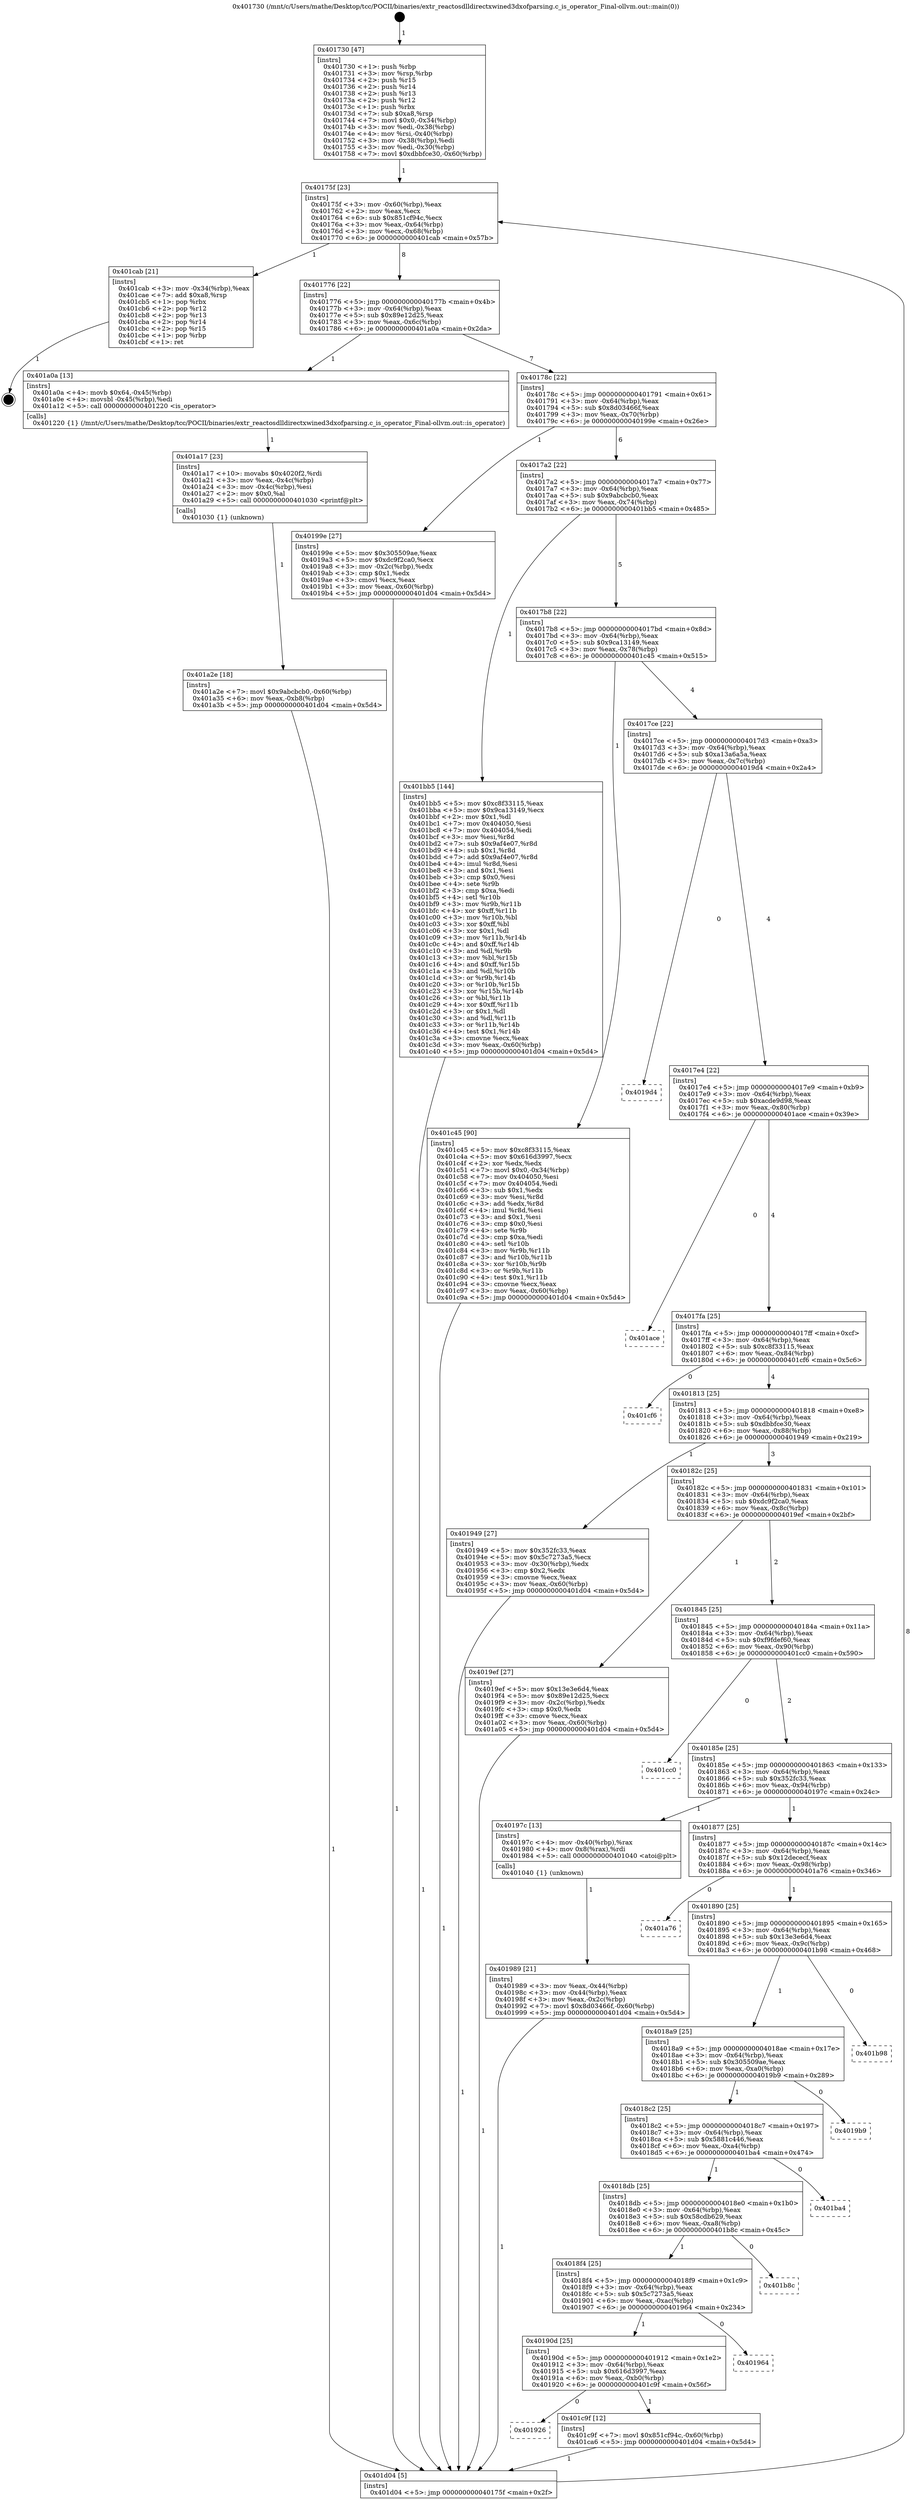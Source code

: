 digraph "0x401730" {
  label = "0x401730 (/mnt/c/Users/mathe/Desktop/tcc/POCII/binaries/extr_reactosdlldirectxwined3dxofparsing.c_is_operator_Final-ollvm.out::main(0))"
  labelloc = "t"
  node[shape=record]

  Entry [label="",width=0.3,height=0.3,shape=circle,fillcolor=black,style=filled]
  "0x40175f" [label="{
     0x40175f [23]\l
     | [instrs]\l
     &nbsp;&nbsp;0x40175f \<+3\>: mov -0x60(%rbp),%eax\l
     &nbsp;&nbsp;0x401762 \<+2\>: mov %eax,%ecx\l
     &nbsp;&nbsp;0x401764 \<+6\>: sub $0x851cf94c,%ecx\l
     &nbsp;&nbsp;0x40176a \<+3\>: mov %eax,-0x64(%rbp)\l
     &nbsp;&nbsp;0x40176d \<+3\>: mov %ecx,-0x68(%rbp)\l
     &nbsp;&nbsp;0x401770 \<+6\>: je 0000000000401cab \<main+0x57b\>\l
  }"]
  "0x401cab" [label="{
     0x401cab [21]\l
     | [instrs]\l
     &nbsp;&nbsp;0x401cab \<+3\>: mov -0x34(%rbp),%eax\l
     &nbsp;&nbsp;0x401cae \<+7\>: add $0xa8,%rsp\l
     &nbsp;&nbsp;0x401cb5 \<+1\>: pop %rbx\l
     &nbsp;&nbsp;0x401cb6 \<+2\>: pop %r12\l
     &nbsp;&nbsp;0x401cb8 \<+2\>: pop %r13\l
     &nbsp;&nbsp;0x401cba \<+2\>: pop %r14\l
     &nbsp;&nbsp;0x401cbc \<+2\>: pop %r15\l
     &nbsp;&nbsp;0x401cbe \<+1\>: pop %rbp\l
     &nbsp;&nbsp;0x401cbf \<+1\>: ret\l
  }"]
  "0x401776" [label="{
     0x401776 [22]\l
     | [instrs]\l
     &nbsp;&nbsp;0x401776 \<+5\>: jmp 000000000040177b \<main+0x4b\>\l
     &nbsp;&nbsp;0x40177b \<+3\>: mov -0x64(%rbp),%eax\l
     &nbsp;&nbsp;0x40177e \<+5\>: sub $0x89e12d25,%eax\l
     &nbsp;&nbsp;0x401783 \<+3\>: mov %eax,-0x6c(%rbp)\l
     &nbsp;&nbsp;0x401786 \<+6\>: je 0000000000401a0a \<main+0x2da\>\l
  }"]
  Exit [label="",width=0.3,height=0.3,shape=circle,fillcolor=black,style=filled,peripheries=2]
  "0x401a0a" [label="{
     0x401a0a [13]\l
     | [instrs]\l
     &nbsp;&nbsp;0x401a0a \<+4\>: movb $0x64,-0x45(%rbp)\l
     &nbsp;&nbsp;0x401a0e \<+4\>: movsbl -0x45(%rbp),%edi\l
     &nbsp;&nbsp;0x401a12 \<+5\>: call 0000000000401220 \<is_operator\>\l
     | [calls]\l
     &nbsp;&nbsp;0x401220 \{1\} (/mnt/c/Users/mathe/Desktop/tcc/POCII/binaries/extr_reactosdlldirectxwined3dxofparsing.c_is_operator_Final-ollvm.out::is_operator)\l
  }"]
  "0x40178c" [label="{
     0x40178c [22]\l
     | [instrs]\l
     &nbsp;&nbsp;0x40178c \<+5\>: jmp 0000000000401791 \<main+0x61\>\l
     &nbsp;&nbsp;0x401791 \<+3\>: mov -0x64(%rbp),%eax\l
     &nbsp;&nbsp;0x401794 \<+5\>: sub $0x8d03466f,%eax\l
     &nbsp;&nbsp;0x401799 \<+3\>: mov %eax,-0x70(%rbp)\l
     &nbsp;&nbsp;0x40179c \<+6\>: je 000000000040199e \<main+0x26e\>\l
  }"]
  "0x401926" [label="{
     0x401926\l
  }", style=dashed]
  "0x40199e" [label="{
     0x40199e [27]\l
     | [instrs]\l
     &nbsp;&nbsp;0x40199e \<+5\>: mov $0x305509ae,%eax\l
     &nbsp;&nbsp;0x4019a3 \<+5\>: mov $0xdc9f2ca0,%ecx\l
     &nbsp;&nbsp;0x4019a8 \<+3\>: mov -0x2c(%rbp),%edx\l
     &nbsp;&nbsp;0x4019ab \<+3\>: cmp $0x1,%edx\l
     &nbsp;&nbsp;0x4019ae \<+3\>: cmovl %ecx,%eax\l
     &nbsp;&nbsp;0x4019b1 \<+3\>: mov %eax,-0x60(%rbp)\l
     &nbsp;&nbsp;0x4019b4 \<+5\>: jmp 0000000000401d04 \<main+0x5d4\>\l
  }"]
  "0x4017a2" [label="{
     0x4017a2 [22]\l
     | [instrs]\l
     &nbsp;&nbsp;0x4017a2 \<+5\>: jmp 00000000004017a7 \<main+0x77\>\l
     &nbsp;&nbsp;0x4017a7 \<+3\>: mov -0x64(%rbp),%eax\l
     &nbsp;&nbsp;0x4017aa \<+5\>: sub $0x9abcbcb0,%eax\l
     &nbsp;&nbsp;0x4017af \<+3\>: mov %eax,-0x74(%rbp)\l
     &nbsp;&nbsp;0x4017b2 \<+6\>: je 0000000000401bb5 \<main+0x485\>\l
  }"]
  "0x401c9f" [label="{
     0x401c9f [12]\l
     | [instrs]\l
     &nbsp;&nbsp;0x401c9f \<+7\>: movl $0x851cf94c,-0x60(%rbp)\l
     &nbsp;&nbsp;0x401ca6 \<+5\>: jmp 0000000000401d04 \<main+0x5d4\>\l
  }"]
  "0x401bb5" [label="{
     0x401bb5 [144]\l
     | [instrs]\l
     &nbsp;&nbsp;0x401bb5 \<+5\>: mov $0xc8f33115,%eax\l
     &nbsp;&nbsp;0x401bba \<+5\>: mov $0x9ca13149,%ecx\l
     &nbsp;&nbsp;0x401bbf \<+2\>: mov $0x1,%dl\l
     &nbsp;&nbsp;0x401bc1 \<+7\>: mov 0x404050,%esi\l
     &nbsp;&nbsp;0x401bc8 \<+7\>: mov 0x404054,%edi\l
     &nbsp;&nbsp;0x401bcf \<+3\>: mov %esi,%r8d\l
     &nbsp;&nbsp;0x401bd2 \<+7\>: sub $0x9af4e07,%r8d\l
     &nbsp;&nbsp;0x401bd9 \<+4\>: sub $0x1,%r8d\l
     &nbsp;&nbsp;0x401bdd \<+7\>: add $0x9af4e07,%r8d\l
     &nbsp;&nbsp;0x401be4 \<+4\>: imul %r8d,%esi\l
     &nbsp;&nbsp;0x401be8 \<+3\>: and $0x1,%esi\l
     &nbsp;&nbsp;0x401beb \<+3\>: cmp $0x0,%esi\l
     &nbsp;&nbsp;0x401bee \<+4\>: sete %r9b\l
     &nbsp;&nbsp;0x401bf2 \<+3\>: cmp $0xa,%edi\l
     &nbsp;&nbsp;0x401bf5 \<+4\>: setl %r10b\l
     &nbsp;&nbsp;0x401bf9 \<+3\>: mov %r9b,%r11b\l
     &nbsp;&nbsp;0x401bfc \<+4\>: xor $0xff,%r11b\l
     &nbsp;&nbsp;0x401c00 \<+3\>: mov %r10b,%bl\l
     &nbsp;&nbsp;0x401c03 \<+3\>: xor $0xff,%bl\l
     &nbsp;&nbsp;0x401c06 \<+3\>: xor $0x1,%dl\l
     &nbsp;&nbsp;0x401c09 \<+3\>: mov %r11b,%r14b\l
     &nbsp;&nbsp;0x401c0c \<+4\>: and $0xff,%r14b\l
     &nbsp;&nbsp;0x401c10 \<+3\>: and %dl,%r9b\l
     &nbsp;&nbsp;0x401c13 \<+3\>: mov %bl,%r15b\l
     &nbsp;&nbsp;0x401c16 \<+4\>: and $0xff,%r15b\l
     &nbsp;&nbsp;0x401c1a \<+3\>: and %dl,%r10b\l
     &nbsp;&nbsp;0x401c1d \<+3\>: or %r9b,%r14b\l
     &nbsp;&nbsp;0x401c20 \<+3\>: or %r10b,%r15b\l
     &nbsp;&nbsp;0x401c23 \<+3\>: xor %r15b,%r14b\l
     &nbsp;&nbsp;0x401c26 \<+3\>: or %bl,%r11b\l
     &nbsp;&nbsp;0x401c29 \<+4\>: xor $0xff,%r11b\l
     &nbsp;&nbsp;0x401c2d \<+3\>: or $0x1,%dl\l
     &nbsp;&nbsp;0x401c30 \<+3\>: and %dl,%r11b\l
     &nbsp;&nbsp;0x401c33 \<+3\>: or %r11b,%r14b\l
     &nbsp;&nbsp;0x401c36 \<+4\>: test $0x1,%r14b\l
     &nbsp;&nbsp;0x401c3a \<+3\>: cmovne %ecx,%eax\l
     &nbsp;&nbsp;0x401c3d \<+3\>: mov %eax,-0x60(%rbp)\l
     &nbsp;&nbsp;0x401c40 \<+5\>: jmp 0000000000401d04 \<main+0x5d4\>\l
  }"]
  "0x4017b8" [label="{
     0x4017b8 [22]\l
     | [instrs]\l
     &nbsp;&nbsp;0x4017b8 \<+5\>: jmp 00000000004017bd \<main+0x8d\>\l
     &nbsp;&nbsp;0x4017bd \<+3\>: mov -0x64(%rbp),%eax\l
     &nbsp;&nbsp;0x4017c0 \<+5\>: sub $0x9ca13149,%eax\l
     &nbsp;&nbsp;0x4017c5 \<+3\>: mov %eax,-0x78(%rbp)\l
     &nbsp;&nbsp;0x4017c8 \<+6\>: je 0000000000401c45 \<main+0x515\>\l
  }"]
  "0x40190d" [label="{
     0x40190d [25]\l
     | [instrs]\l
     &nbsp;&nbsp;0x40190d \<+5\>: jmp 0000000000401912 \<main+0x1e2\>\l
     &nbsp;&nbsp;0x401912 \<+3\>: mov -0x64(%rbp),%eax\l
     &nbsp;&nbsp;0x401915 \<+5\>: sub $0x616d3997,%eax\l
     &nbsp;&nbsp;0x40191a \<+6\>: mov %eax,-0xb0(%rbp)\l
     &nbsp;&nbsp;0x401920 \<+6\>: je 0000000000401c9f \<main+0x56f\>\l
  }"]
  "0x401c45" [label="{
     0x401c45 [90]\l
     | [instrs]\l
     &nbsp;&nbsp;0x401c45 \<+5\>: mov $0xc8f33115,%eax\l
     &nbsp;&nbsp;0x401c4a \<+5\>: mov $0x616d3997,%ecx\l
     &nbsp;&nbsp;0x401c4f \<+2\>: xor %edx,%edx\l
     &nbsp;&nbsp;0x401c51 \<+7\>: movl $0x0,-0x34(%rbp)\l
     &nbsp;&nbsp;0x401c58 \<+7\>: mov 0x404050,%esi\l
     &nbsp;&nbsp;0x401c5f \<+7\>: mov 0x404054,%edi\l
     &nbsp;&nbsp;0x401c66 \<+3\>: sub $0x1,%edx\l
     &nbsp;&nbsp;0x401c69 \<+3\>: mov %esi,%r8d\l
     &nbsp;&nbsp;0x401c6c \<+3\>: add %edx,%r8d\l
     &nbsp;&nbsp;0x401c6f \<+4\>: imul %r8d,%esi\l
     &nbsp;&nbsp;0x401c73 \<+3\>: and $0x1,%esi\l
     &nbsp;&nbsp;0x401c76 \<+3\>: cmp $0x0,%esi\l
     &nbsp;&nbsp;0x401c79 \<+4\>: sete %r9b\l
     &nbsp;&nbsp;0x401c7d \<+3\>: cmp $0xa,%edi\l
     &nbsp;&nbsp;0x401c80 \<+4\>: setl %r10b\l
     &nbsp;&nbsp;0x401c84 \<+3\>: mov %r9b,%r11b\l
     &nbsp;&nbsp;0x401c87 \<+3\>: and %r10b,%r11b\l
     &nbsp;&nbsp;0x401c8a \<+3\>: xor %r10b,%r9b\l
     &nbsp;&nbsp;0x401c8d \<+3\>: or %r9b,%r11b\l
     &nbsp;&nbsp;0x401c90 \<+4\>: test $0x1,%r11b\l
     &nbsp;&nbsp;0x401c94 \<+3\>: cmovne %ecx,%eax\l
     &nbsp;&nbsp;0x401c97 \<+3\>: mov %eax,-0x60(%rbp)\l
     &nbsp;&nbsp;0x401c9a \<+5\>: jmp 0000000000401d04 \<main+0x5d4\>\l
  }"]
  "0x4017ce" [label="{
     0x4017ce [22]\l
     | [instrs]\l
     &nbsp;&nbsp;0x4017ce \<+5\>: jmp 00000000004017d3 \<main+0xa3\>\l
     &nbsp;&nbsp;0x4017d3 \<+3\>: mov -0x64(%rbp),%eax\l
     &nbsp;&nbsp;0x4017d6 \<+5\>: sub $0xa13a6a5a,%eax\l
     &nbsp;&nbsp;0x4017db \<+3\>: mov %eax,-0x7c(%rbp)\l
     &nbsp;&nbsp;0x4017de \<+6\>: je 00000000004019d4 \<main+0x2a4\>\l
  }"]
  "0x401964" [label="{
     0x401964\l
  }", style=dashed]
  "0x4019d4" [label="{
     0x4019d4\l
  }", style=dashed]
  "0x4017e4" [label="{
     0x4017e4 [22]\l
     | [instrs]\l
     &nbsp;&nbsp;0x4017e4 \<+5\>: jmp 00000000004017e9 \<main+0xb9\>\l
     &nbsp;&nbsp;0x4017e9 \<+3\>: mov -0x64(%rbp),%eax\l
     &nbsp;&nbsp;0x4017ec \<+5\>: sub $0xacde9d98,%eax\l
     &nbsp;&nbsp;0x4017f1 \<+3\>: mov %eax,-0x80(%rbp)\l
     &nbsp;&nbsp;0x4017f4 \<+6\>: je 0000000000401ace \<main+0x39e\>\l
  }"]
  "0x4018f4" [label="{
     0x4018f4 [25]\l
     | [instrs]\l
     &nbsp;&nbsp;0x4018f4 \<+5\>: jmp 00000000004018f9 \<main+0x1c9\>\l
     &nbsp;&nbsp;0x4018f9 \<+3\>: mov -0x64(%rbp),%eax\l
     &nbsp;&nbsp;0x4018fc \<+5\>: sub $0x5c7273a5,%eax\l
     &nbsp;&nbsp;0x401901 \<+6\>: mov %eax,-0xac(%rbp)\l
     &nbsp;&nbsp;0x401907 \<+6\>: je 0000000000401964 \<main+0x234\>\l
  }"]
  "0x401ace" [label="{
     0x401ace\l
  }", style=dashed]
  "0x4017fa" [label="{
     0x4017fa [25]\l
     | [instrs]\l
     &nbsp;&nbsp;0x4017fa \<+5\>: jmp 00000000004017ff \<main+0xcf\>\l
     &nbsp;&nbsp;0x4017ff \<+3\>: mov -0x64(%rbp),%eax\l
     &nbsp;&nbsp;0x401802 \<+5\>: sub $0xc8f33115,%eax\l
     &nbsp;&nbsp;0x401807 \<+6\>: mov %eax,-0x84(%rbp)\l
     &nbsp;&nbsp;0x40180d \<+6\>: je 0000000000401cf6 \<main+0x5c6\>\l
  }"]
  "0x401b8c" [label="{
     0x401b8c\l
  }", style=dashed]
  "0x401cf6" [label="{
     0x401cf6\l
  }", style=dashed]
  "0x401813" [label="{
     0x401813 [25]\l
     | [instrs]\l
     &nbsp;&nbsp;0x401813 \<+5\>: jmp 0000000000401818 \<main+0xe8\>\l
     &nbsp;&nbsp;0x401818 \<+3\>: mov -0x64(%rbp),%eax\l
     &nbsp;&nbsp;0x40181b \<+5\>: sub $0xdbbfce30,%eax\l
     &nbsp;&nbsp;0x401820 \<+6\>: mov %eax,-0x88(%rbp)\l
     &nbsp;&nbsp;0x401826 \<+6\>: je 0000000000401949 \<main+0x219\>\l
  }"]
  "0x4018db" [label="{
     0x4018db [25]\l
     | [instrs]\l
     &nbsp;&nbsp;0x4018db \<+5\>: jmp 00000000004018e0 \<main+0x1b0\>\l
     &nbsp;&nbsp;0x4018e0 \<+3\>: mov -0x64(%rbp),%eax\l
     &nbsp;&nbsp;0x4018e3 \<+5\>: sub $0x58cdb629,%eax\l
     &nbsp;&nbsp;0x4018e8 \<+6\>: mov %eax,-0xa8(%rbp)\l
     &nbsp;&nbsp;0x4018ee \<+6\>: je 0000000000401b8c \<main+0x45c\>\l
  }"]
  "0x401949" [label="{
     0x401949 [27]\l
     | [instrs]\l
     &nbsp;&nbsp;0x401949 \<+5\>: mov $0x352fc33,%eax\l
     &nbsp;&nbsp;0x40194e \<+5\>: mov $0x5c7273a5,%ecx\l
     &nbsp;&nbsp;0x401953 \<+3\>: mov -0x30(%rbp),%edx\l
     &nbsp;&nbsp;0x401956 \<+3\>: cmp $0x2,%edx\l
     &nbsp;&nbsp;0x401959 \<+3\>: cmovne %ecx,%eax\l
     &nbsp;&nbsp;0x40195c \<+3\>: mov %eax,-0x60(%rbp)\l
     &nbsp;&nbsp;0x40195f \<+5\>: jmp 0000000000401d04 \<main+0x5d4\>\l
  }"]
  "0x40182c" [label="{
     0x40182c [25]\l
     | [instrs]\l
     &nbsp;&nbsp;0x40182c \<+5\>: jmp 0000000000401831 \<main+0x101\>\l
     &nbsp;&nbsp;0x401831 \<+3\>: mov -0x64(%rbp),%eax\l
     &nbsp;&nbsp;0x401834 \<+5\>: sub $0xdc9f2ca0,%eax\l
     &nbsp;&nbsp;0x401839 \<+6\>: mov %eax,-0x8c(%rbp)\l
     &nbsp;&nbsp;0x40183f \<+6\>: je 00000000004019ef \<main+0x2bf\>\l
  }"]
  "0x401d04" [label="{
     0x401d04 [5]\l
     | [instrs]\l
     &nbsp;&nbsp;0x401d04 \<+5\>: jmp 000000000040175f \<main+0x2f\>\l
  }"]
  "0x401730" [label="{
     0x401730 [47]\l
     | [instrs]\l
     &nbsp;&nbsp;0x401730 \<+1\>: push %rbp\l
     &nbsp;&nbsp;0x401731 \<+3\>: mov %rsp,%rbp\l
     &nbsp;&nbsp;0x401734 \<+2\>: push %r15\l
     &nbsp;&nbsp;0x401736 \<+2\>: push %r14\l
     &nbsp;&nbsp;0x401738 \<+2\>: push %r13\l
     &nbsp;&nbsp;0x40173a \<+2\>: push %r12\l
     &nbsp;&nbsp;0x40173c \<+1\>: push %rbx\l
     &nbsp;&nbsp;0x40173d \<+7\>: sub $0xa8,%rsp\l
     &nbsp;&nbsp;0x401744 \<+7\>: movl $0x0,-0x34(%rbp)\l
     &nbsp;&nbsp;0x40174b \<+3\>: mov %edi,-0x38(%rbp)\l
     &nbsp;&nbsp;0x40174e \<+4\>: mov %rsi,-0x40(%rbp)\l
     &nbsp;&nbsp;0x401752 \<+3\>: mov -0x38(%rbp),%edi\l
     &nbsp;&nbsp;0x401755 \<+3\>: mov %edi,-0x30(%rbp)\l
     &nbsp;&nbsp;0x401758 \<+7\>: movl $0xdbbfce30,-0x60(%rbp)\l
  }"]
  "0x401ba4" [label="{
     0x401ba4\l
  }", style=dashed]
  "0x4019ef" [label="{
     0x4019ef [27]\l
     | [instrs]\l
     &nbsp;&nbsp;0x4019ef \<+5\>: mov $0x13e3e6d4,%eax\l
     &nbsp;&nbsp;0x4019f4 \<+5\>: mov $0x89e12d25,%ecx\l
     &nbsp;&nbsp;0x4019f9 \<+3\>: mov -0x2c(%rbp),%edx\l
     &nbsp;&nbsp;0x4019fc \<+3\>: cmp $0x0,%edx\l
     &nbsp;&nbsp;0x4019ff \<+3\>: cmove %ecx,%eax\l
     &nbsp;&nbsp;0x401a02 \<+3\>: mov %eax,-0x60(%rbp)\l
     &nbsp;&nbsp;0x401a05 \<+5\>: jmp 0000000000401d04 \<main+0x5d4\>\l
  }"]
  "0x401845" [label="{
     0x401845 [25]\l
     | [instrs]\l
     &nbsp;&nbsp;0x401845 \<+5\>: jmp 000000000040184a \<main+0x11a\>\l
     &nbsp;&nbsp;0x40184a \<+3\>: mov -0x64(%rbp),%eax\l
     &nbsp;&nbsp;0x40184d \<+5\>: sub $0xf9fdef60,%eax\l
     &nbsp;&nbsp;0x401852 \<+6\>: mov %eax,-0x90(%rbp)\l
     &nbsp;&nbsp;0x401858 \<+6\>: je 0000000000401cc0 \<main+0x590\>\l
  }"]
  "0x4018c2" [label="{
     0x4018c2 [25]\l
     | [instrs]\l
     &nbsp;&nbsp;0x4018c2 \<+5\>: jmp 00000000004018c7 \<main+0x197\>\l
     &nbsp;&nbsp;0x4018c7 \<+3\>: mov -0x64(%rbp),%eax\l
     &nbsp;&nbsp;0x4018ca \<+5\>: sub $0x5881c446,%eax\l
     &nbsp;&nbsp;0x4018cf \<+6\>: mov %eax,-0xa4(%rbp)\l
     &nbsp;&nbsp;0x4018d5 \<+6\>: je 0000000000401ba4 \<main+0x474\>\l
  }"]
  "0x401cc0" [label="{
     0x401cc0\l
  }", style=dashed]
  "0x40185e" [label="{
     0x40185e [25]\l
     | [instrs]\l
     &nbsp;&nbsp;0x40185e \<+5\>: jmp 0000000000401863 \<main+0x133\>\l
     &nbsp;&nbsp;0x401863 \<+3\>: mov -0x64(%rbp),%eax\l
     &nbsp;&nbsp;0x401866 \<+5\>: sub $0x352fc33,%eax\l
     &nbsp;&nbsp;0x40186b \<+6\>: mov %eax,-0x94(%rbp)\l
     &nbsp;&nbsp;0x401871 \<+6\>: je 000000000040197c \<main+0x24c\>\l
  }"]
  "0x4019b9" [label="{
     0x4019b9\l
  }", style=dashed]
  "0x40197c" [label="{
     0x40197c [13]\l
     | [instrs]\l
     &nbsp;&nbsp;0x40197c \<+4\>: mov -0x40(%rbp),%rax\l
     &nbsp;&nbsp;0x401980 \<+4\>: mov 0x8(%rax),%rdi\l
     &nbsp;&nbsp;0x401984 \<+5\>: call 0000000000401040 \<atoi@plt\>\l
     | [calls]\l
     &nbsp;&nbsp;0x401040 \{1\} (unknown)\l
  }"]
  "0x401877" [label="{
     0x401877 [25]\l
     | [instrs]\l
     &nbsp;&nbsp;0x401877 \<+5\>: jmp 000000000040187c \<main+0x14c\>\l
     &nbsp;&nbsp;0x40187c \<+3\>: mov -0x64(%rbp),%eax\l
     &nbsp;&nbsp;0x40187f \<+5\>: sub $0x12dececf,%eax\l
     &nbsp;&nbsp;0x401884 \<+6\>: mov %eax,-0x98(%rbp)\l
     &nbsp;&nbsp;0x40188a \<+6\>: je 0000000000401a76 \<main+0x346\>\l
  }"]
  "0x401989" [label="{
     0x401989 [21]\l
     | [instrs]\l
     &nbsp;&nbsp;0x401989 \<+3\>: mov %eax,-0x44(%rbp)\l
     &nbsp;&nbsp;0x40198c \<+3\>: mov -0x44(%rbp),%eax\l
     &nbsp;&nbsp;0x40198f \<+3\>: mov %eax,-0x2c(%rbp)\l
     &nbsp;&nbsp;0x401992 \<+7\>: movl $0x8d03466f,-0x60(%rbp)\l
     &nbsp;&nbsp;0x401999 \<+5\>: jmp 0000000000401d04 \<main+0x5d4\>\l
  }"]
  "0x401a17" [label="{
     0x401a17 [23]\l
     | [instrs]\l
     &nbsp;&nbsp;0x401a17 \<+10\>: movabs $0x4020f2,%rdi\l
     &nbsp;&nbsp;0x401a21 \<+3\>: mov %eax,-0x4c(%rbp)\l
     &nbsp;&nbsp;0x401a24 \<+3\>: mov -0x4c(%rbp),%esi\l
     &nbsp;&nbsp;0x401a27 \<+2\>: mov $0x0,%al\l
     &nbsp;&nbsp;0x401a29 \<+5\>: call 0000000000401030 \<printf@plt\>\l
     | [calls]\l
     &nbsp;&nbsp;0x401030 \{1\} (unknown)\l
  }"]
  "0x401a2e" [label="{
     0x401a2e [18]\l
     | [instrs]\l
     &nbsp;&nbsp;0x401a2e \<+7\>: movl $0x9abcbcb0,-0x60(%rbp)\l
     &nbsp;&nbsp;0x401a35 \<+6\>: mov %eax,-0xb8(%rbp)\l
     &nbsp;&nbsp;0x401a3b \<+5\>: jmp 0000000000401d04 \<main+0x5d4\>\l
  }"]
  "0x4018a9" [label="{
     0x4018a9 [25]\l
     | [instrs]\l
     &nbsp;&nbsp;0x4018a9 \<+5\>: jmp 00000000004018ae \<main+0x17e\>\l
     &nbsp;&nbsp;0x4018ae \<+3\>: mov -0x64(%rbp),%eax\l
     &nbsp;&nbsp;0x4018b1 \<+5\>: sub $0x305509ae,%eax\l
     &nbsp;&nbsp;0x4018b6 \<+6\>: mov %eax,-0xa0(%rbp)\l
     &nbsp;&nbsp;0x4018bc \<+6\>: je 00000000004019b9 \<main+0x289\>\l
  }"]
  "0x401a76" [label="{
     0x401a76\l
  }", style=dashed]
  "0x401890" [label="{
     0x401890 [25]\l
     | [instrs]\l
     &nbsp;&nbsp;0x401890 \<+5\>: jmp 0000000000401895 \<main+0x165\>\l
     &nbsp;&nbsp;0x401895 \<+3\>: mov -0x64(%rbp),%eax\l
     &nbsp;&nbsp;0x401898 \<+5\>: sub $0x13e3e6d4,%eax\l
     &nbsp;&nbsp;0x40189d \<+6\>: mov %eax,-0x9c(%rbp)\l
     &nbsp;&nbsp;0x4018a3 \<+6\>: je 0000000000401b98 \<main+0x468\>\l
  }"]
  "0x401b98" [label="{
     0x401b98\l
  }", style=dashed]
  Entry -> "0x401730" [label=" 1"]
  "0x40175f" -> "0x401cab" [label=" 1"]
  "0x40175f" -> "0x401776" [label=" 8"]
  "0x401cab" -> Exit [label=" 1"]
  "0x401776" -> "0x401a0a" [label=" 1"]
  "0x401776" -> "0x40178c" [label=" 7"]
  "0x401c9f" -> "0x401d04" [label=" 1"]
  "0x40178c" -> "0x40199e" [label=" 1"]
  "0x40178c" -> "0x4017a2" [label=" 6"]
  "0x40190d" -> "0x401926" [label=" 0"]
  "0x4017a2" -> "0x401bb5" [label=" 1"]
  "0x4017a2" -> "0x4017b8" [label=" 5"]
  "0x40190d" -> "0x401c9f" [label=" 1"]
  "0x4017b8" -> "0x401c45" [label=" 1"]
  "0x4017b8" -> "0x4017ce" [label=" 4"]
  "0x4018f4" -> "0x40190d" [label=" 1"]
  "0x4017ce" -> "0x4019d4" [label=" 0"]
  "0x4017ce" -> "0x4017e4" [label=" 4"]
  "0x4018f4" -> "0x401964" [label=" 0"]
  "0x4017e4" -> "0x401ace" [label=" 0"]
  "0x4017e4" -> "0x4017fa" [label=" 4"]
  "0x4018db" -> "0x4018f4" [label=" 1"]
  "0x4017fa" -> "0x401cf6" [label=" 0"]
  "0x4017fa" -> "0x401813" [label=" 4"]
  "0x4018db" -> "0x401b8c" [label=" 0"]
  "0x401813" -> "0x401949" [label=" 1"]
  "0x401813" -> "0x40182c" [label=" 3"]
  "0x401949" -> "0x401d04" [label=" 1"]
  "0x401730" -> "0x40175f" [label=" 1"]
  "0x401d04" -> "0x40175f" [label=" 8"]
  "0x4018c2" -> "0x4018db" [label=" 1"]
  "0x40182c" -> "0x4019ef" [label=" 1"]
  "0x40182c" -> "0x401845" [label=" 2"]
  "0x4018c2" -> "0x401ba4" [label=" 0"]
  "0x401845" -> "0x401cc0" [label=" 0"]
  "0x401845" -> "0x40185e" [label=" 2"]
  "0x4018a9" -> "0x4018c2" [label=" 1"]
  "0x40185e" -> "0x40197c" [label=" 1"]
  "0x40185e" -> "0x401877" [label=" 1"]
  "0x40197c" -> "0x401989" [label=" 1"]
  "0x401989" -> "0x401d04" [label=" 1"]
  "0x40199e" -> "0x401d04" [label=" 1"]
  "0x4019ef" -> "0x401d04" [label=" 1"]
  "0x401a0a" -> "0x401a17" [label=" 1"]
  "0x401a17" -> "0x401a2e" [label=" 1"]
  "0x401a2e" -> "0x401d04" [label=" 1"]
  "0x401bb5" -> "0x401d04" [label=" 1"]
  "0x401c45" -> "0x401d04" [label=" 1"]
  "0x4018a9" -> "0x4019b9" [label=" 0"]
  "0x401877" -> "0x401a76" [label=" 0"]
  "0x401877" -> "0x401890" [label=" 1"]
  "0x401890" -> "0x4018a9" [label=" 1"]
  "0x401890" -> "0x401b98" [label=" 0"]
}
